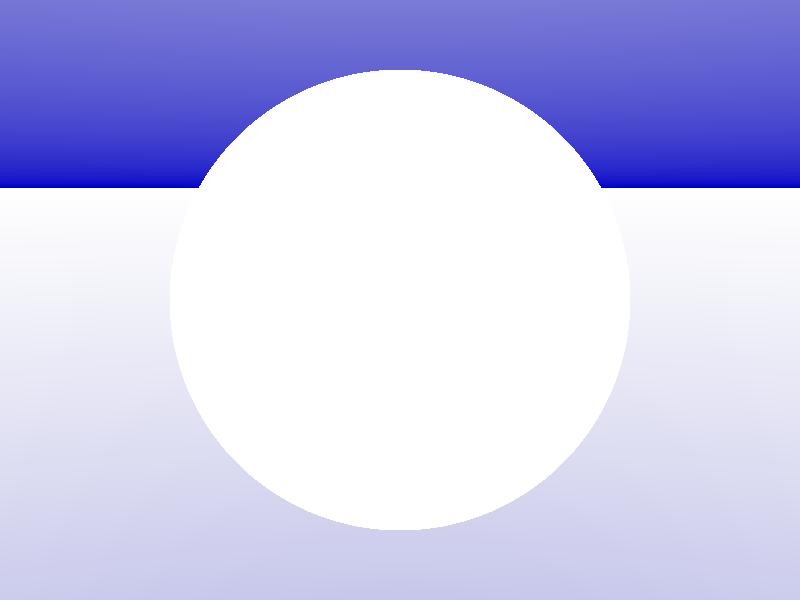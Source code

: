 // Persistence of Vision Ray Tracer Scene Description File
// File: ?.pov
// Vers: 3.1
// Desc: Basic Scene Example
// Date: mm/dd/yy
// Auth: ?[esp]
//

#version 3.1

#include "colors.inc"

global_settings
{
  assumed_gamma 1.0
}

// ----------------------------------------
camera
{
  location  <0.0, 0.5, -4.0>
  direction 1.5*z
  right     4/3*x
  look_at   <0.0, 0.0,  0.0>
}

sky_sphere
{
  pigment
  {
    gradient y
    color_map { [0.0 color blue 0.6] [1.0 color rgb 1] }
  }
}

light_source
{
  0*x // light's position (translated below)
  color red 1.0  green 1.0  blue 1.0  // light's color
  translate <-30, 30, -30>
}

#declare Density1=
  density {
    spherical
    //scallop_wave
    turbulence 1
    color_map 
        {
        [0.0 color Yellow]
        [0.2 color Red transmit 0.8]
        [0.7 color Red transmit 1]
        }
  }






sphere
    {
        0, 1
        pigment { White transmit 1 }
        
        interior
                { 
                media 
                        {
                        emission Yellow
                        intervals 2
                        samples 1, 10
                        density {  Density1 }
                        } 
                }
        hollow   

        rotate x*360*clock
        rotate y*45        
    }    
